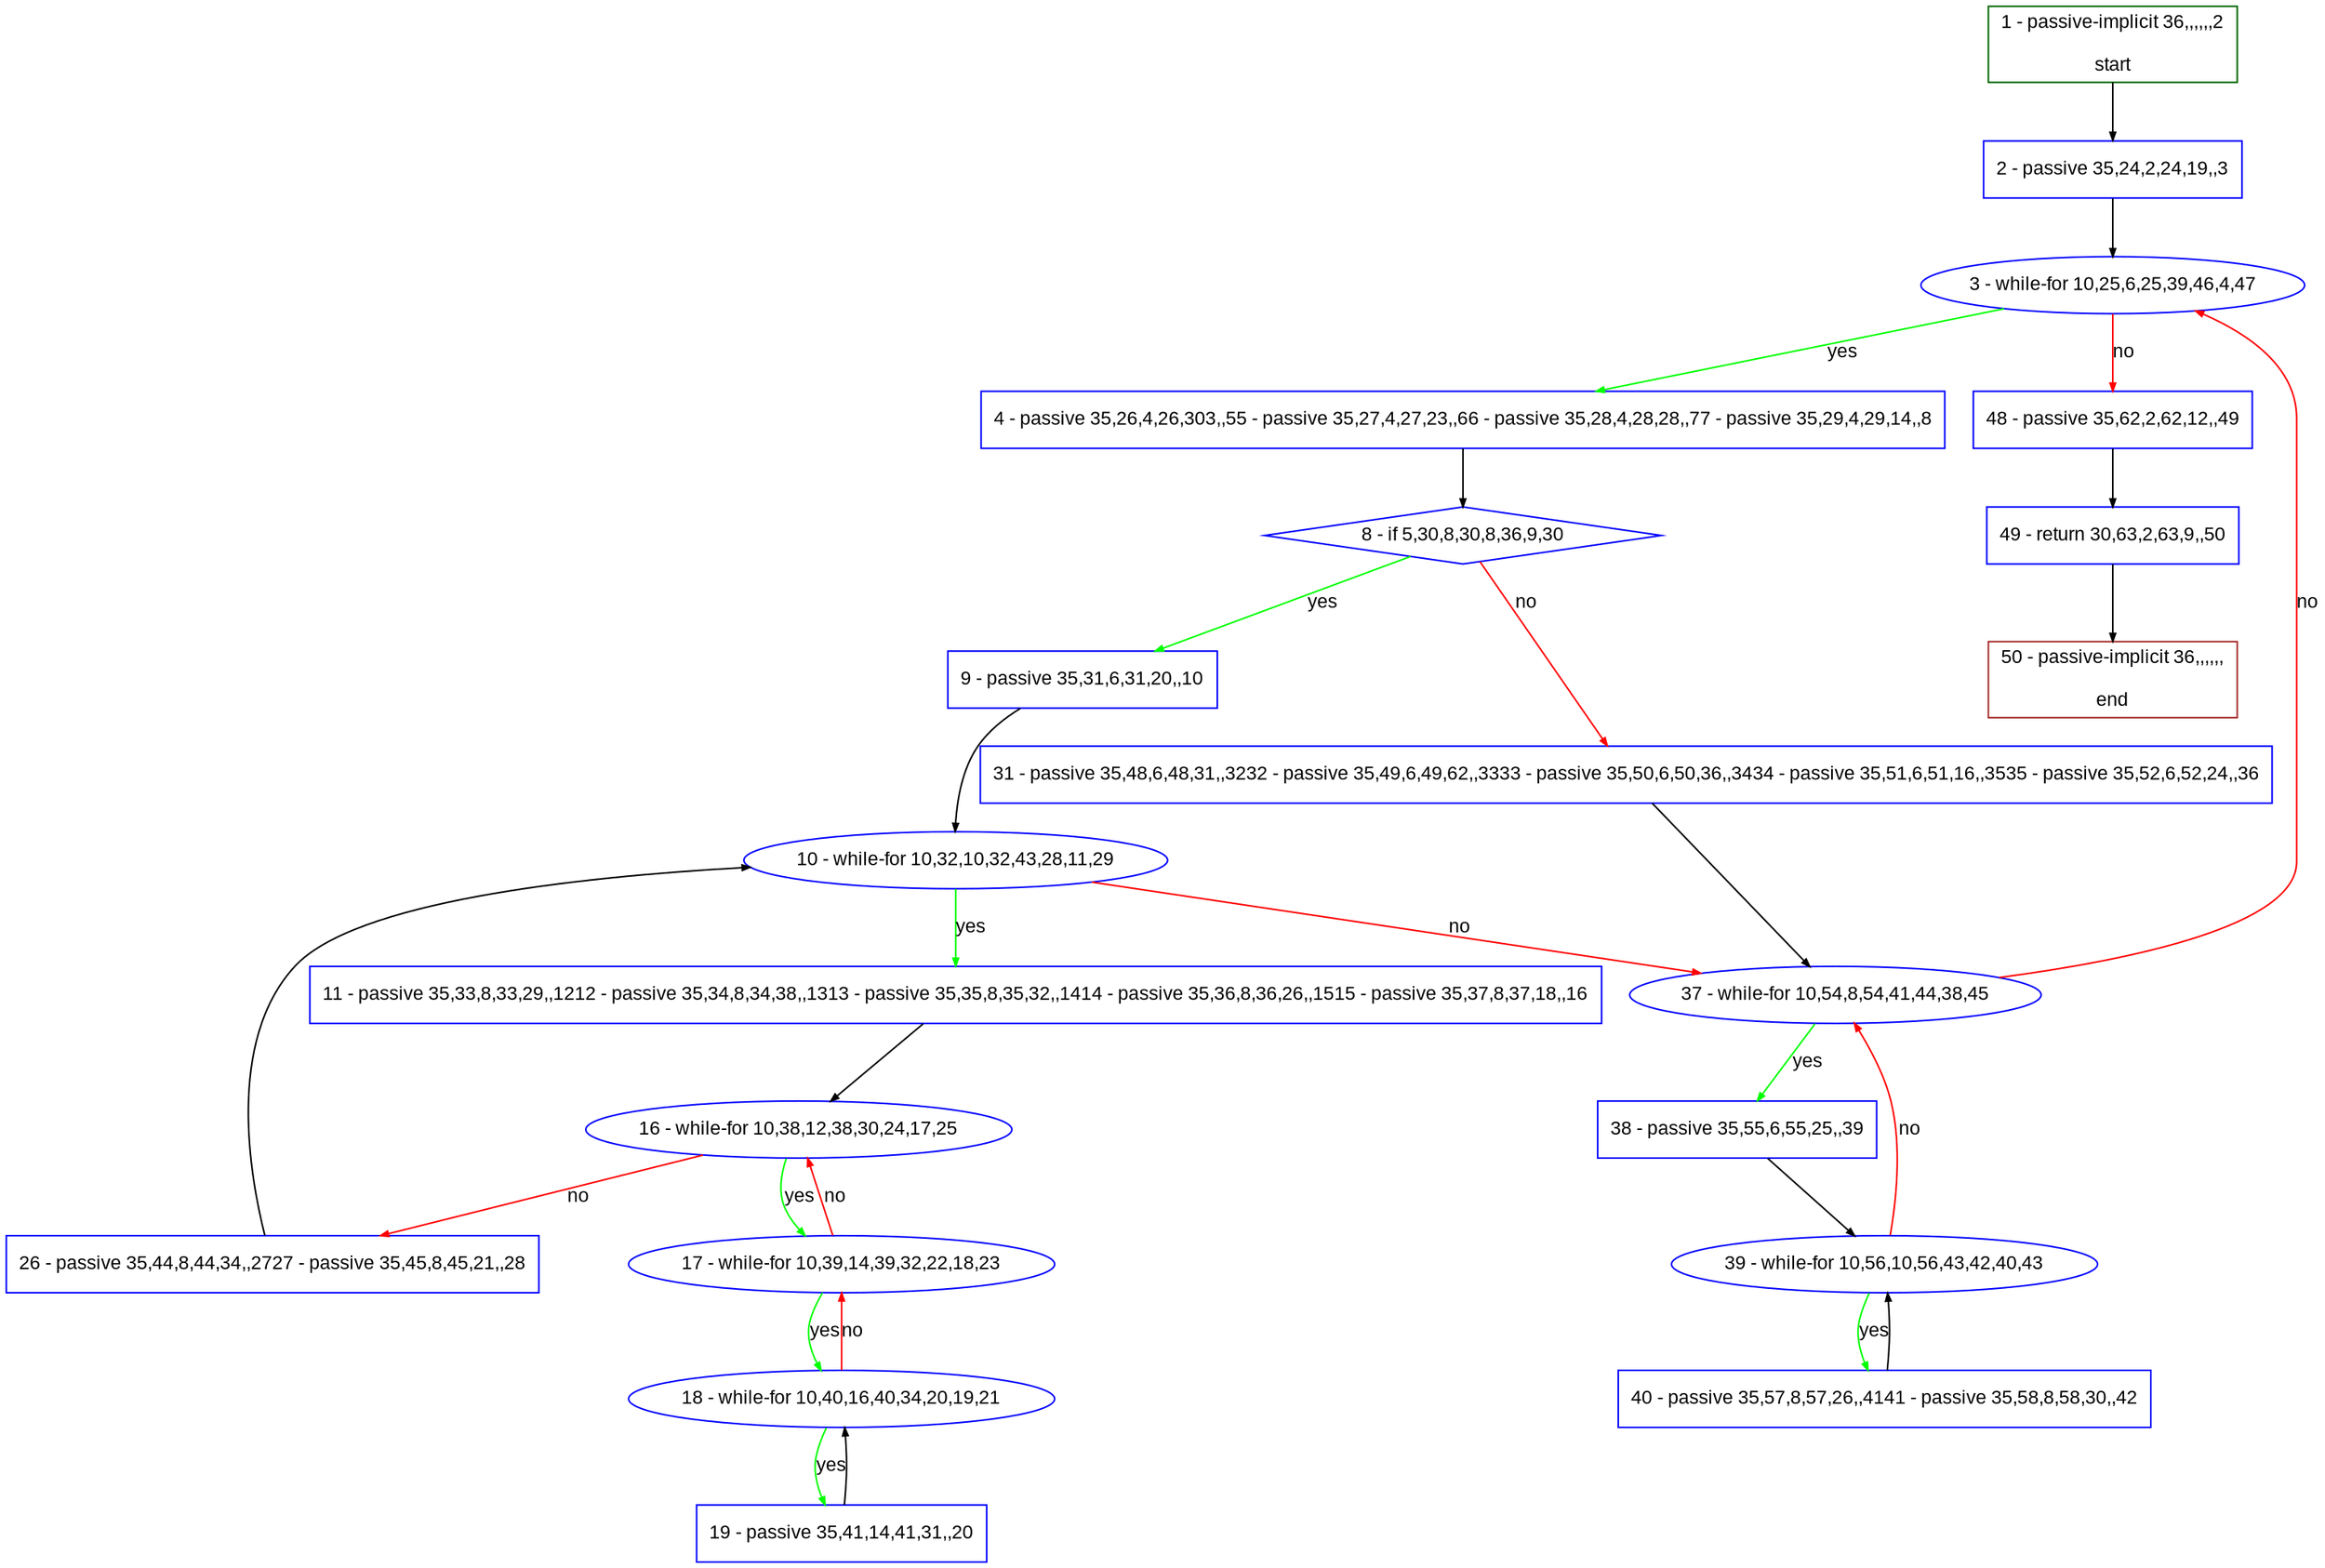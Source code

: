 digraph "" {
  graph [pack="true", label="", fontsize="12", packmode="clust", fontname="Arial", fillcolor="#FFFFCC", bgcolor="white", style="rounded,filled", compound="true"];
  node [node_initialized="no", label="", color="grey", fontsize="12", fillcolor="white", fontname="Arial", style="filled", shape="rectangle", compound="true", fixedsize="false"];
  edge [fontcolor="black", arrowhead="normal", arrowtail="none", arrowsize="0.5", ltail="", label="", color="black", fontsize="12", lhead="", fontname="Arial", dir="forward", compound="true"];
  __N1 [label="2 - passive 35,24,2,24,19,,3", color="#0000ff", fillcolor="#ffffff", style="filled", shape="box"];
  __N2 [label="1 - passive-implicit 36,,,,,,2\n\nstart", color="#006400", fillcolor="#ffffff", style="filled", shape="box"];
  __N3 [label="3 - while-for 10,25,6,25,39,46,4,47", color="#0000ff", fillcolor="#ffffff", style="filled", shape="oval"];
  __N4 [label="4 - passive 35,26,4,26,303,,55 - passive 35,27,4,27,23,,66 - passive 35,28,4,28,28,,77 - passive 35,29,4,29,14,,8", color="#0000ff", fillcolor="#ffffff", style="filled", shape="box"];
  __N5 [label="48 - passive 35,62,2,62,12,,49", color="#0000ff", fillcolor="#ffffff", style="filled", shape="box"];
  __N6 [label="8 - if 5,30,8,30,8,36,9,30", color="#0000ff", fillcolor="#ffffff", style="filled", shape="diamond"];
  __N7 [label="9 - passive 35,31,6,31,20,,10", color="#0000ff", fillcolor="#ffffff", style="filled", shape="box"];
  __N8 [label="31 - passive 35,48,6,48,31,,3232 - passive 35,49,6,49,62,,3333 - passive 35,50,6,50,36,,3434 - passive 35,51,6,51,16,,3535 - passive 35,52,6,52,24,,36", color="#0000ff", fillcolor="#ffffff", style="filled", shape="box"];
  __N9 [label="10 - while-for 10,32,10,32,43,28,11,29", color="#0000ff", fillcolor="#ffffff", style="filled", shape="oval"];
  __N10 [label="11 - passive 35,33,8,33,29,,1212 - passive 35,34,8,34,38,,1313 - passive 35,35,8,35,32,,1414 - passive 35,36,8,36,26,,1515 - passive 35,37,8,37,18,,16", color="#0000ff", fillcolor="#ffffff", style="filled", shape="box"];
  __N11 [label="37 - while-for 10,54,8,54,41,44,38,45", color="#0000ff", fillcolor="#ffffff", style="filled", shape="oval"];
  __N12 [label="16 - while-for 10,38,12,38,30,24,17,25", color="#0000ff", fillcolor="#ffffff", style="filled", shape="oval"];
  __N13 [label="17 - while-for 10,39,14,39,32,22,18,23", color="#0000ff", fillcolor="#ffffff", style="filled", shape="oval"];
  __N14 [label="26 - passive 35,44,8,44,34,,2727 - passive 35,45,8,45,21,,28", color="#0000ff", fillcolor="#ffffff", style="filled", shape="box"];
  __N15 [label="18 - while-for 10,40,16,40,34,20,19,21", color="#0000ff", fillcolor="#ffffff", style="filled", shape="oval"];
  __N16 [label="19 - passive 35,41,14,41,31,,20", color="#0000ff", fillcolor="#ffffff", style="filled", shape="box"];
  __N17 [label="38 - passive 35,55,6,55,25,,39", color="#0000ff", fillcolor="#ffffff", style="filled", shape="box"];
  __N18 [label="39 - while-for 10,56,10,56,43,42,40,43", color="#0000ff", fillcolor="#ffffff", style="filled", shape="oval"];
  __N19 [label="40 - passive 35,57,8,57,26,,4141 - passive 35,58,8,58,30,,42", color="#0000ff", fillcolor="#ffffff", style="filled", shape="box"];
  __N20 [label="49 - return 30,63,2,63,9,,50", color="#0000ff", fillcolor="#ffffff", style="filled", shape="box"];
  __N21 [label="50 - passive-implicit 36,,,,,,\n\nend", color="#a52a2a", fillcolor="#ffffff", style="filled", shape="box"];
  __N2 -> __N1 [arrowhead="normal", arrowtail="none", color="#000000", label="", dir="forward"];
  __N1 -> __N3 [arrowhead="normal", arrowtail="none", color="#000000", label="", dir="forward"];
  __N3 -> __N4 [arrowhead="normal", arrowtail="none", color="#00ff00", label="yes", dir="forward"];
  __N3 -> __N5 [arrowhead="normal", arrowtail="none", color="#ff0000", label="no", dir="forward"];
  __N4 -> __N6 [arrowhead="normal", arrowtail="none", color="#000000", label="", dir="forward"];
  __N6 -> __N7 [arrowhead="normal", arrowtail="none", color="#00ff00", label="yes", dir="forward"];
  __N6 -> __N8 [arrowhead="normal", arrowtail="none", color="#ff0000", label="no", dir="forward"];
  __N7 -> __N9 [arrowhead="normal", arrowtail="none", color="#000000", label="", dir="forward"];
  __N9 -> __N10 [arrowhead="normal", arrowtail="none", color="#00ff00", label="yes", dir="forward"];
  __N9 -> __N11 [arrowhead="normal", arrowtail="none", color="#ff0000", label="no", dir="forward"];
  __N10 -> __N12 [arrowhead="normal", arrowtail="none", color="#000000", label="", dir="forward"];
  __N12 -> __N13 [arrowhead="normal", arrowtail="none", color="#00ff00", label="yes", dir="forward"];
  __N13 -> __N12 [arrowhead="normal", arrowtail="none", color="#ff0000", label="no", dir="forward"];
  __N12 -> __N14 [arrowhead="normal", arrowtail="none", color="#ff0000", label="no", dir="forward"];
  __N13 -> __N15 [arrowhead="normal", arrowtail="none", color="#00ff00", label="yes", dir="forward"];
  __N15 -> __N13 [arrowhead="normal", arrowtail="none", color="#ff0000", label="no", dir="forward"];
  __N15 -> __N16 [arrowhead="normal", arrowtail="none", color="#00ff00", label="yes", dir="forward"];
  __N16 -> __N15 [arrowhead="normal", arrowtail="none", color="#000000", label="", dir="forward"];
  __N14 -> __N9 [arrowhead="normal", arrowtail="none", color="#000000", label="", dir="forward"];
  __N8 -> __N11 [arrowhead="normal", arrowtail="none", color="#000000", label="", dir="forward"];
  __N11 -> __N3 [arrowhead="normal", arrowtail="none", color="#ff0000", label="no", dir="forward"];
  __N11 -> __N17 [arrowhead="normal", arrowtail="none", color="#00ff00", label="yes", dir="forward"];
  __N17 -> __N18 [arrowhead="normal", arrowtail="none", color="#000000", label="", dir="forward"];
  __N18 -> __N11 [arrowhead="normal", arrowtail="none", color="#ff0000", label="no", dir="forward"];
  __N18 -> __N19 [arrowhead="normal", arrowtail="none", color="#00ff00", label="yes", dir="forward"];
  __N19 -> __N18 [arrowhead="normal", arrowtail="none", color="#000000", label="", dir="forward"];
  __N5 -> __N20 [arrowhead="normal", arrowtail="none", color="#000000", label="", dir="forward"];
  __N20 -> __N21 [arrowhead="normal", arrowtail="none", color="#000000", label="", dir="forward"];
}

